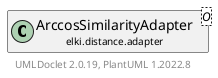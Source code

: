 @startuml
    remove .*\.(Instance|Par|Parameterizer|Factory)$
    set namespaceSeparator none
    hide empty fields
    hide empty methods

    class "<size:14>ArccosSimilarityAdapter.Instance\n<size:10>elki.distance.adapter" as elki.distance.adapter.ArccosSimilarityAdapter.Instance<O> [[ArccosSimilarityAdapter.Instance.html]] {
        +Instance(Relation<O>, Distance<? super O>, SimilarityQuery<O>)
        +transform(double): double
    }

    abstract class "<size:14>AbstractSimilarityAdapter.Instance\n<size:10>elki.distance.adapter" as elki.distance.adapter.AbstractSimilarityAdapter.Instance<O> [[AbstractSimilarityAdapter.Instance.html]] {
        {abstract} +transform(double): double
    }
    class "<size:14>ArccosSimilarityAdapter\n<size:10>elki.distance.adapter" as elki.distance.adapter.ArccosSimilarityAdapter<O> [[ArccosSimilarityAdapter.html]]

    elki.distance.adapter.AbstractSimilarityAdapter.Instance <|-- elki.distance.adapter.ArccosSimilarityAdapter.Instance
    elki.distance.adapter.ArccosSimilarityAdapter +-- elki.distance.adapter.ArccosSimilarityAdapter.Instance

    center footer UMLDoclet 2.0.19, PlantUML 1.2022.8
@enduml
